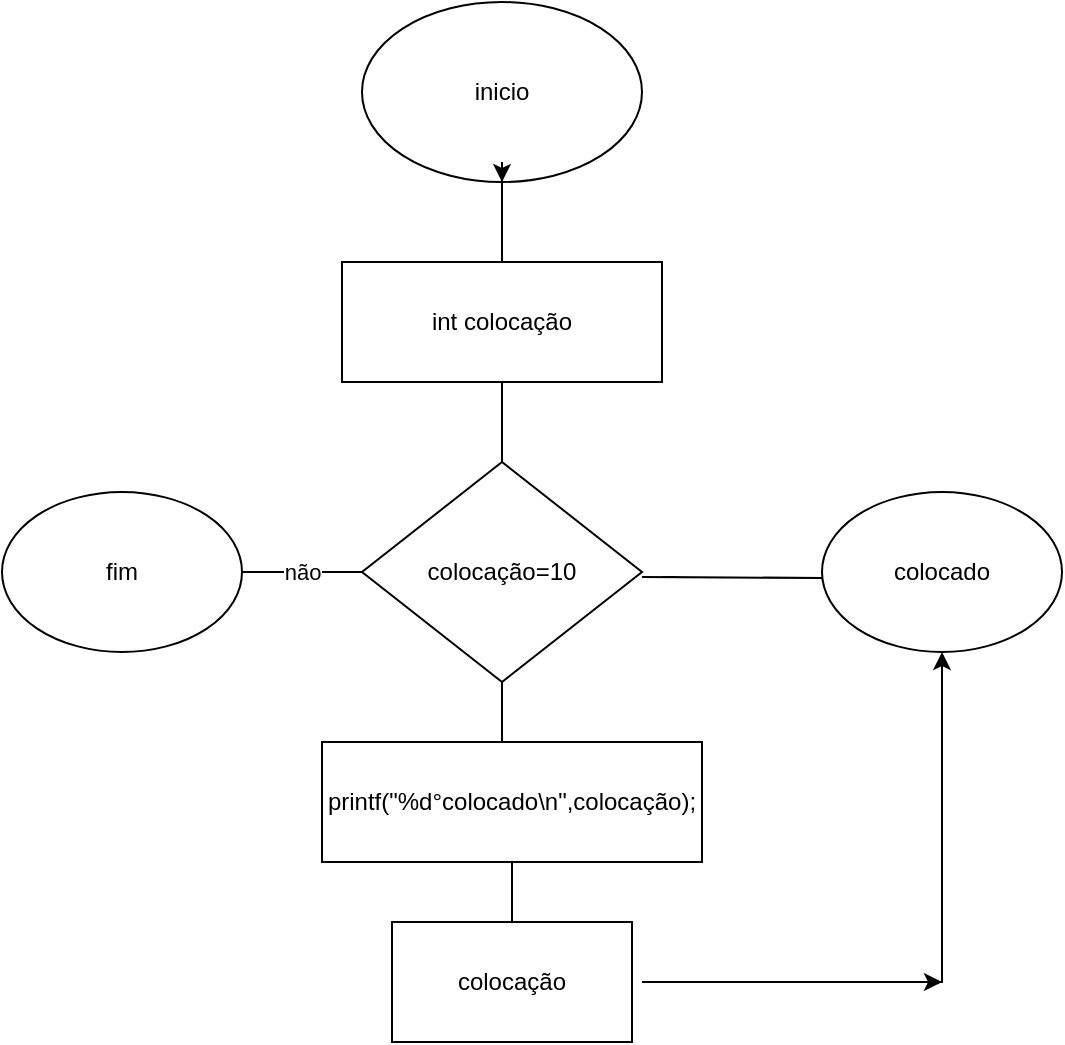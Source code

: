 <mxfile version="24.2.9" type="google">
  <diagram name="Página-1" id="zlxeU8CULcIi4Diqghu0">
    <mxGraphModel dx="1184" dy="1814" grid="1" gridSize="10" guides="1" tooltips="1" connect="1" arrows="1" fold="1" page="1" pageScale="1" pageWidth="827" pageHeight="1169" math="0" shadow="0">
      <root>
        <mxCell id="0" />
        <mxCell id="1" parent="0" />
        <mxCell id="Mx6JdNAIDPZeF-GQ_guS-4" value="" style="endArrow=none;html=1;rounded=0;entryX=0.5;entryY=1;entryDx=0;entryDy=0;" edge="1" parent="1">
          <mxGeometry width="50" height="50" relative="1" as="geometry">
            <mxPoint x="400" y="-520" as="sourcePoint" />
            <mxPoint x="400" y="-584" as="targetPoint" />
          </mxGeometry>
        </mxCell>
        <mxCell id="Mx6JdNAIDPZeF-GQ_guS-5" value="inicio" style="ellipse;whiteSpace=wrap;html=1;" vertex="1" parent="1">
          <mxGeometry x="330" y="-690" width="140" height="90" as="geometry" />
        </mxCell>
        <mxCell id="Mx6JdNAIDPZeF-GQ_guS-15" style="edgeStyle=orthogonalEdgeStyle;rounded=0;orthogonalLoop=1;jettySize=auto;html=1;entryX=0.5;entryY=1;entryDx=0;entryDy=0;" edge="1" parent="1" source="Mx6JdNAIDPZeF-GQ_guS-7" target="Mx6JdNAIDPZeF-GQ_guS-5">
          <mxGeometry relative="1" as="geometry">
            <mxPoint x="400" y="-580" as="targetPoint" />
            <Array as="points">
              <mxPoint x="400" y="-610" />
              <mxPoint x="400" y="-610" />
            </Array>
          </mxGeometry>
        </mxCell>
        <mxCell id="Mx6JdNAIDPZeF-GQ_guS-7" value="int colocação" style="rounded=0;whiteSpace=wrap;html=1;" vertex="1" parent="1">
          <mxGeometry x="320" y="-560" width="160" height="60" as="geometry" />
        </mxCell>
        <mxCell id="Mx6JdNAIDPZeF-GQ_guS-8" value="" style="endArrow=none;html=1;rounded=0;entryX=0.5;entryY=1;entryDx=0;entryDy=0;" edge="1" parent="1" target="Mx6JdNAIDPZeF-GQ_guS-7">
          <mxGeometry width="50" height="50" relative="1" as="geometry">
            <mxPoint x="400" y="-440" as="sourcePoint" />
            <mxPoint x="440" y="-380" as="targetPoint" />
          </mxGeometry>
        </mxCell>
        <mxCell id="Mx6JdNAIDPZeF-GQ_guS-10" value="colocação=10" style="rhombus;whiteSpace=wrap;html=1;" vertex="1" parent="1">
          <mxGeometry x="330" y="-460" width="140" height="110" as="geometry" />
        </mxCell>
        <mxCell id="Mx6JdNAIDPZeF-GQ_guS-11" value="" style="endArrow=none;html=1;rounded=0;entryX=0.5;entryY=1;entryDx=0;entryDy=0;" edge="1" parent="1" target="Mx6JdNAIDPZeF-GQ_guS-10">
          <mxGeometry width="50" height="50" relative="1" as="geometry">
            <mxPoint x="400" y="-290" as="sourcePoint" />
            <mxPoint x="440" y="-380" as="targetPoint" />
          </mxGeometry>
        </mxCell>
        <mxCell id="Mx6JdNAIDPZeF-GQ_guS-12" value="printf(&quot;%d°colocado\n&quot;,colocação);" style="rounded=0;whiteSpace=wrap;html=1;" vertex="1" parent="1">
          <mxGeometry x="310" y="-320" width="190" height="60" as="geometry" />
        </mxCell>
        <mxCell id="Mx6JdNAIDPZeF-GQ_guS-16" value="fim" style="ellipse;whiteSpace=wrap;html=1;" vertex="1" parent="1">
          <mxGeometry x="150" y="-445" width="120" height="80" as="geometry" />
        </mxCell>
        <mxCell id="Mx6JdNAIDPZeF-GQ_guS-17" value="não" style="endArrow=none;html=1;rounded=0;entryX=0;entryY=0.5;entryDx=0;entryDy=0;exitX=1;exitY=0.5;exitDx=0;exitDy=0;" edge="1" parent="1" source="Mx6JdNAIDPZeF-GQ_guS-16" target="Mx6JdNAIDPZeF-GQ_guS-10">
          <mxGeometry width="50" height="50" relative="1" as="geometry">
            <mxPoint x="280" y="-390" as="sourcePoint" />
            <mxPoint x="330" y="-440" as="targetPoint" />
          </mxGeometry>
        </mxCell>
        <mxCell id="Mx6JdNAIDPZeF-GQ_guS-18" value="colocado" style="ellipse;whiteSpace=wrap;html=1;" vertex="1" parent="1">
          <mxGeometry x="560" y="-445" width="120" height="80" as="geometry" />
        </mxCell>
        <mxCell id="Mx6JdNAIDPZeF-GQ_guS-19" value="" style="endArrow=none;html=1;rounded=0;entryX=1;entryY=0.5;entryDx=0;entryDy=0;" edge="1" parent="1">
          <mxGeometry width="50" height="50" relative="1" as="geometry">
            <mxPoint x="480" y="-402.5" as="sourcePoint" />
            <mxPoint x="470" y="-402.5" as="targetPoint" />
            <Array as="points">
              <mxPoint x="560" y="-402" />
            </Array>
          </mxGeometry>
        </mxCell>
        <mxCell id="Mx6JdNAIDPZeF-GQ_guS-22" value="colocação" style="rounded=0;whiteSpace=wrap;html=1;" vertex="1" parent="1">
          <mxGeometry x="345" y="-230" width="120" height="60" as="geometry" />
        </mxCell>
        <mxCell id="Mx6JdNAIDPZeF-GQ_guS-26" value="" style="endArrow=none;html=1;rounded=0;entryX=0.5;entryY=1;entryDx=0;entryDy=0;" edge="1" parent="1" target="Mx6JdNAIDPZeF-GQ_guS-12">
          <mxGeometry width="50" height="50" relative="1" as="geometry">
            <mxPoint x="405" y="-230" as="sourcePoint" />
            <mxPoint x="430" y="-270" as="targetPoint" />
          </mxGeometry>
        </mxCell>
        <mxCell id="Mx6JdNAIDPZeF-GQ_guS-27" value="" style="endArrow=classic;startArrow=classic;html=1;rounded=0;entryX=0.5;entryY=1;entryDx=0;entryDy=0;startFill=1;" edge="1" parent="1" target="Mx6JdNAIDPZeF-GQ_guS-18">
          <mxGeometry width="50" height="50" relative="1" as="geometry">
            <mxPoint x="620" y="-200" as="sourcePoint" />
            <mxPoint x="640" y="-350" as="targetPoint" />
            <Array as="points">
              <mxPoint x="470" y="-200" />
              <mxPoint x="620" y="-200" />
            </Array>
          </mxGeometry>
        </mxCell>
      </root>
    </mxGraphModel>
  </diagram>
</mxfile>
